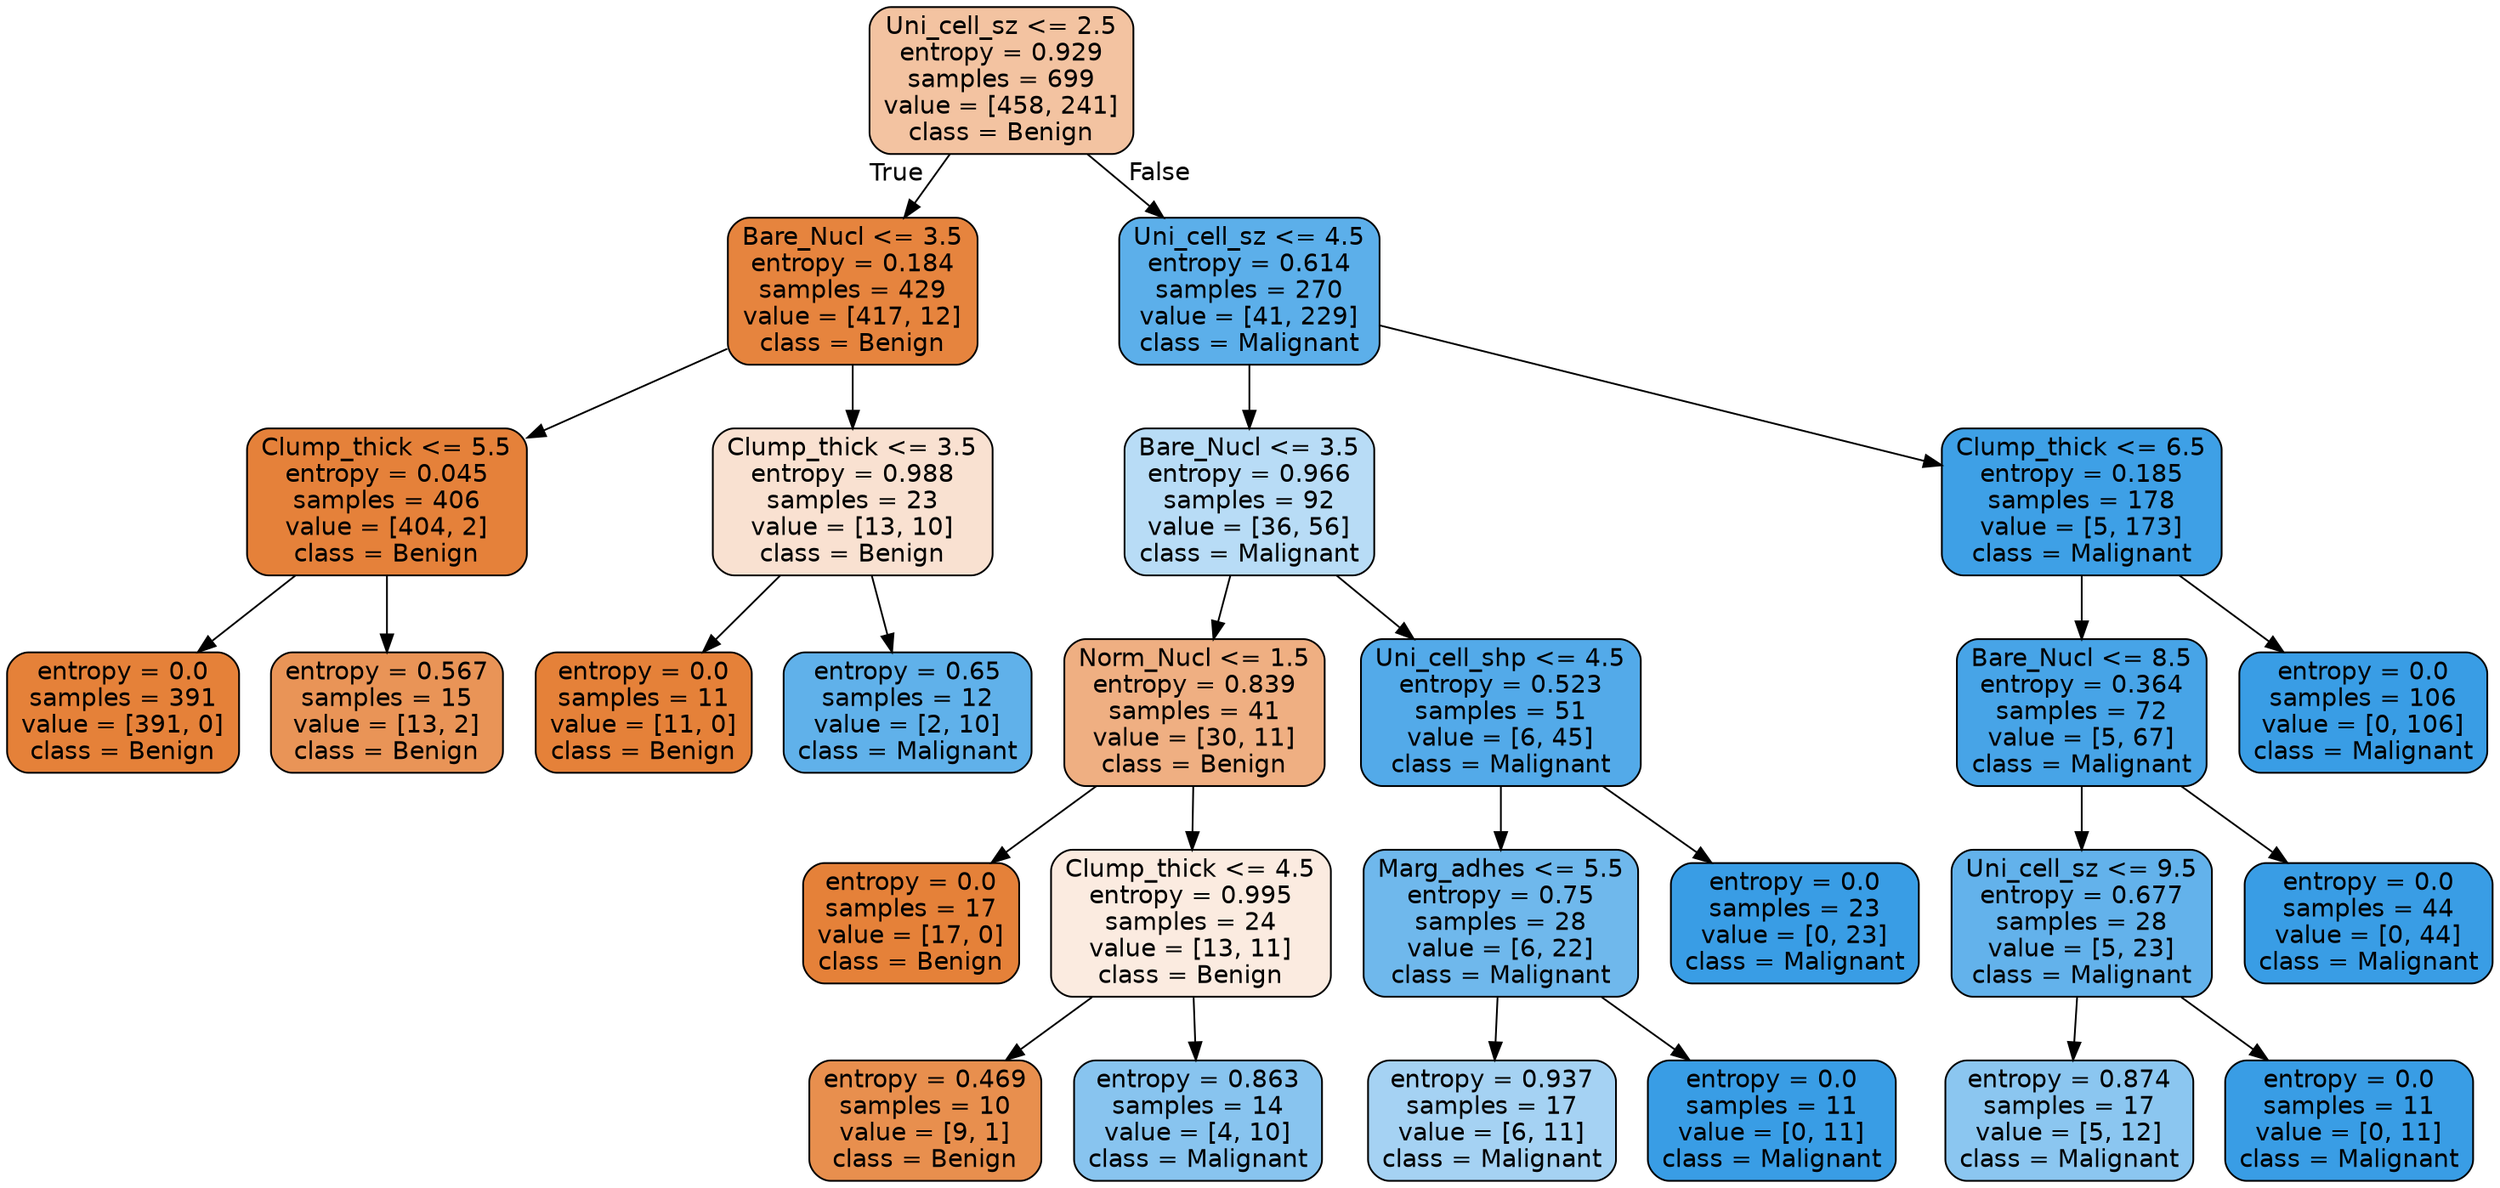 digraph Tree {
node [shape=box, style="filled, rounded", color="black", fontname=helvetica] ;
edge [fontname=helvetica] ;
0 [label="Uni_cell_sz <= 2.5\nentropy = 0.929\nsamples = 699\nvalue = [458, 241]\nclass = Benign", fillcolor="#e5813979"] ;
1 [label="Bare_Nucl <= 3.5\nentropy = 0.184\nsamples = 429\nvalue = [417, 12]\nclass = Benign", fillcolor="#e58139f8"] ;
0 -> 1 [labeldistance=2.5, labelangle=45, headlabel="True"] ;
2 [label="Clump_thick <= 5.5\nentropy = 0.045\nsamples = 406\nvalue = [404, 2]\nclass = Benign", fillcolor="#e58139fe"] ;
1 -> 2 ;
3 [label="entropy = 0.0\nsamples = 391\nvalue = [391, 0]\nclass = Benign", fillcolor="#e58139ff"] ;
2 -> 3 ;
4 [label="entropy = 0.567\nsamples = 15\nvalue = [13, 2]\nclass = Benign", fillcolor="#e58139d8"] ;
2 -> 4 ;
5 [label="Clump_thick <= 3.5\nentropy = 0.988\nsamples = 23\nvalue = [13, 10]\nclass = Benign", fillcolor="#e581393b"] ;
1 -> 5 ;
6 [label="entropy = 0.0\nsamples = 11\nvalue = [11, 0]\nclass = Benign", fillcolor="#e58139ff"] ;
5 -> 6 ;
7 [label="entropy = 0.65\nsamples = 12\nvalue = [2, 10]\nclass = Malignant", fillcolor="#399de5cc"] ;
5 -> 7 ;
8 [label="Uni_cell_sz <= 4.5\nentropy = 0.614\nsamples = 270\nvalue = [41, 229]\nclass = Malignant", fillcolor="#399de5d1"] ;
0 -> 8 [labeldistance=2.5, labelangle=-45, headlabel="False"] ;
9 [label="Bare_Nucl <= 3.5\nentropy = 0.966\nsamples = 92\nvalue = [36, 56]\nclass = Malignant", fillcolor="#399de55b"] ;
8 -> 9 ;
10 [label="Norm_Nucl <= 1.5\nentropy = 0.839\nsamples = 41\nvalue = [30, 11]\nclass = Benign", fillcolor="#e58139a1"] ;
9 -> 10 ;
11 [label="entropy = 0.0\nsamples = 17\nvalue = [17, 0]\nclass = Benign", fillcolor="#e58139ff"] ;
10 -> 11 ;
12 [label="Clump_thick <= 4.5\nentropy = 0.995\nsamples = 24\nvalue = [13, 11]\nclass = Benign", fillcolor="#e5813927"] ;
10 -> 12 ;
13 [label="entropy = 0.469\nsamples = 10\nvalue = [9, 1]\nclass = Benign", fillcolor="#e58139e3"] ;
12 -> 13 ;
14 [label="entropy = 0.863\nsamples = 14\nvalue = [4, 10]\nclass = Malignant", fillcolor="#399de599"] ;
12 -> 14 ;
15 [label="Uni_cell_shp <= 4.5\nentropy = 0.523\nsamples = 51\nvalue = [6, 45]\nclass = Malignant", fillcolor="#399de5dd"] ;
9 -> 15 ;
16 [label="Marg_adhes <= 5.5\nentropy = 0.75\nsamples = 28\nvalue = [6, 22]\nclass = Malignant", fillcolor="#399de5b9"] ;
15 -> 16 ;
17 [label="entropy = 0.937\nsamples = 17\nvalue = [6, 11]\nclass = Malignant", fillcolor="#399de574"] ;
16 -> 17 ;
18 [label="entropy = 0.0\nsamples = 11\nvalue = [0, 11]\nclass = Malignant", fillcolor="#399de5ff"] ;
16 -> 18 ;
19 [label="entropy = 0.0\nsamples = 23\nvalue = [0, 23]\nclass = Malignant", fillcolor="#399de5ff"] ;
15 -> 19 ;
20 [label="Clump_thick <= 6.5\nentropy = 0.185\nsamples = 178\nvalue = [5, 173]\nclass = Malignant", fillcolor="#399de5f8"] ;
8 -> 20 ;
21 [label="Bare_Nucl <= 8.5\nentropy = 0.364\nsamples = 72\nvalue = [5, 67]\nclass = Malignant", fillcolor="#399de5ec"] ;
20 -> 21 ;
22 [label="Uni_cell_sz <= 9.5\nentropy = 0.677\nsamples = 28\nvalue = [5, 23]\nclass = Malignant", fillcolor="#399de5c8"] ;
21 -> 22 ;
23 [label="entropy = 0.874\nsamples = 17\nvalue = [5, 12]\nclass = Malignant", fillcolor="#399de595"] ;
22 -> 23 ;
24 [label="entropy = 0.0\nsamples = 11\nvalue = [0, 11]\nclass = Malignant", fillcolor="#399de5ff"] ;
22 -> 24 ;
25 [label="entropy = 0.0\nsamples = 44\nvalue = [0, 44]\nclass = Malignant", fillcolor="#399de5ff"] ;
21 -> 25 ;
26 [label="entropy = 0.0\nsamples = 106\nvalue = [0, 106]\nclass = Malignant", fillcolor="#399de5ff"] ;
20 -> 26 ;
}